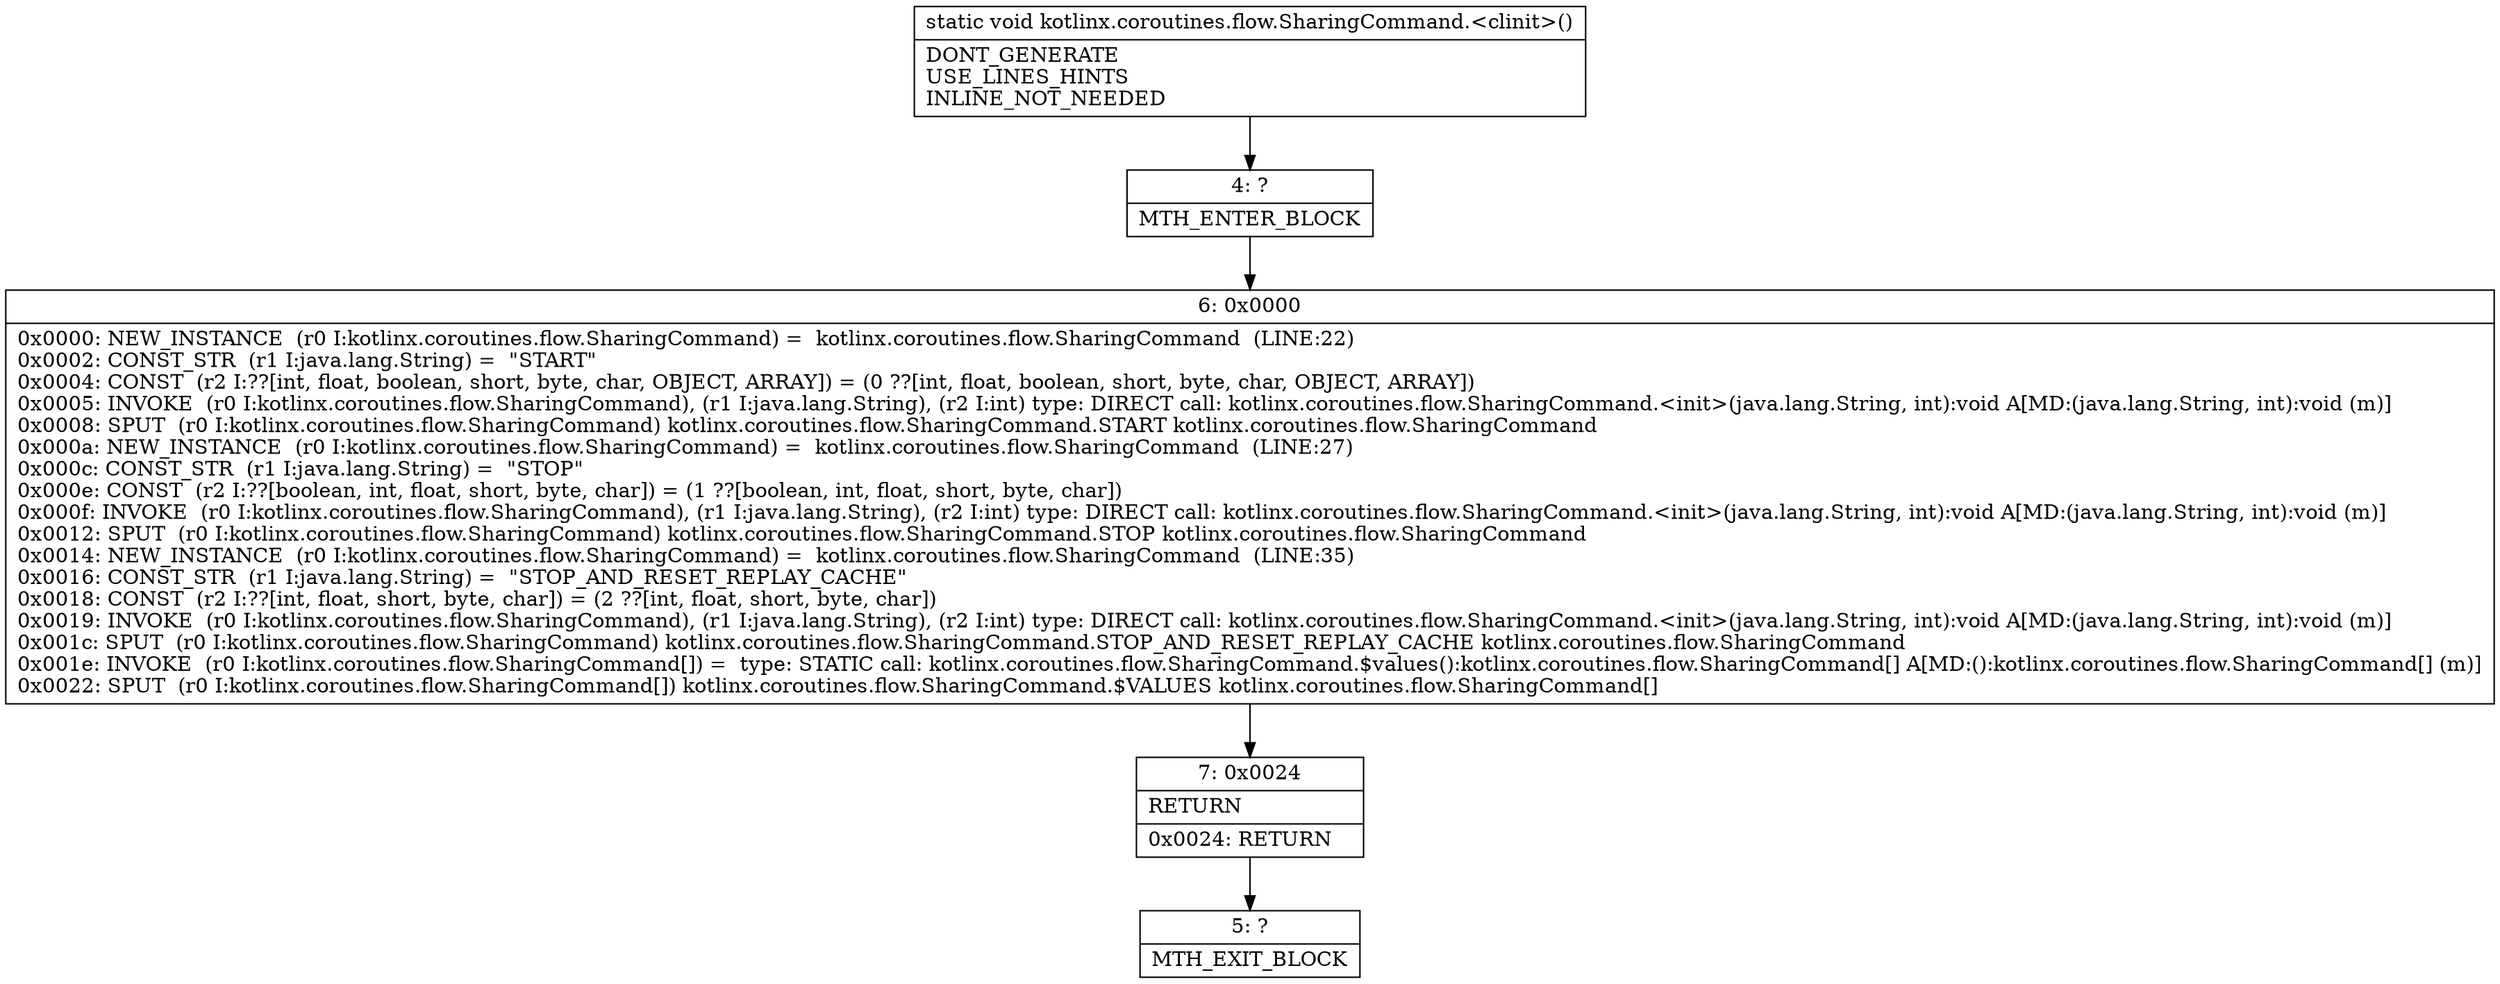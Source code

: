 digraph "CFG forkotlinx.coroutines.flow.SharingCommand.\<clinit\>()V" {
Node_4 [shape=record,label="{4\:\ ?|MTH_ENTER_BLOCK\l}"];
Node_6 [shape=record,label="{6\:\ 0x0000|0x0000: NEW_INSTANCE  (r0 I:kotlinx.coroutines.flow.SharingCommand) =  kotlinx.coroutines.flow.SharingCommand  (LINE:22)\l0x0002: CONST_STR  (r1 I:java.lang.String) =  \"START\" \l0x0004: CONST  (r2 I:??[int, float, boolean, short, byte, char, OBJECT, ARRAY]) = (0 ??[int, float, boolean, short, byte, char, OBJECT, ARRAY]) \l0x0005: INVOKE  (r0 I:kotlinx.coroutines.flow.SharingCommand), (r1 I:java.lang.String), (r2 I:int) type: DIRECT call: kotlinx.coroutines.flow.SharingCommand.\<init\>(java.lang.String, int):void A[MD:(java.lang.String, int):void (m)]\l0x0008: SPUT  (r0 I:kotlinx.coroutines.flow.SharingCommand) kotlinx.coroutines.flow.SharingCommand.START kotlinx.coroutines.flow.SharingCommand \l0x000a: NEW_INSTANCE  (r0 I:kotlinx.coroutines.flow.SharingCommand) =  kotlinx.coroutines.flow.SharingCommand  (LINE:27)\l0x000c: CONST_STR  (r1 I:java.lang.String) =  \"STOP\" \l0x000e: CONST  (r2 I:??[boolean, int, float, short, byte, char]) = (1 ??[boolean, int, float, short, byte, char]) \l0x000f: INVOKE  (r0 I:kotlinx.coroutines.flow.SharingCommand), (r1 I:java.lang.String), (r2 I:int) type: DIRECT call: kotlinx.coroutines.flow.SharingCommand.\<init\>(java.lang.String, int):void A[MD:(java.lang.String, int):void (m)]\l0x0012: SPUT  (r0 I:kotlinx.coroutines.flow.SharingCommand) kotlinx.coroutines.flow.SharingCommand.STOP kotlinx.coroutines.flow.SharingCommand \l0x0014: NEW_INSTANCE  (r0 I:kotlinx.coroutines.flow.SharingCommand) =  kotlinx.coroutines.flow.SharingCommand  (LINE:35)\l0x0016: CONST_STR  (r1 I:java.lang.String) =  \"STOP_AND_RESET_REPLAY_CACHE\" \l0x0018: CONST  (r2 I:??[int, float, short, byte, char]) = (2 ??[int, float, short, byte, char]) \l0x0019: INVOKE  (r0 I:kotlinx.coroutines.flow.SharingCommand), (r1 I:java.lang.String), (r2 I:int) type: DIRECT call: kotlinx.coroutines.flow.SharingCommand.\<init\>(java.lang.String, int):void A[MD:(java.lang.String, int):void (m)]\l0x001c: SPUT  (r0 I:kotlinx.coroutines.flow.SharingCommand) kotlinx.coroutines.flow.SharingCommand.STOP_AND_RESET_REPLAY_CACHE kotlinx.coroutines.flow.SharingCommand \l0x001e: INVOKE  (r0 I:kotlinx.coroutines.flow.SharingCommand[]) =  type: STATIC call: kotlinx.coroutines.flow.SharingCommand.$values():kotlinx.coroutines.flow.SharingCommand[] A[MD:():kotlinx.coroutines.flow.SharingCommand[] (m)]\l0x0022: SPUT  (r0 I:kotlinx.coroutines.flow.SharingCommand[]) kotlinx.coroutines.flow.SharingCommand.$VALUES kotlinx.coroutines.flow.SharingCommand[] \l}"];
Node_7 [shape=record,label="{7\:\ 0x0024|RETURN\l|0x0024: RETURN   \l}"];
Node_5 [shape=record,label="{5\:\ ?|MTH_EXIT_BLOCK\l}"];
MethodNode[shape=record,label="{static void kotlinx.coroutines.flow.SharingCommand.\<clinit\>()  | DONT_GENERATE\lUSE_LINES_HINTS\lINLINE_NOT_NEEDED\l}"];
MethodNode -> Node_4;Node_4 -> Node_6;
Node_6 -> Node_7;
Node_7 -> Node_5;
}

